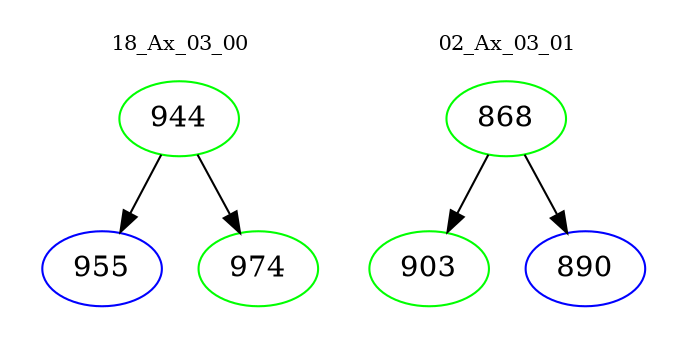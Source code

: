 digraph{
subgraph cluster_0 {
color = white
label = "18_Ax_03_00";
fontsize=10;
T0_944 [label="944", color="green"]
T0_944 -> T0_955 [color="black"]
T0_955 [label="955", color="blue"]
T0_944 -> T0_974 [color="black"]
T0_974 [label="974", color="green"]
}
subgraph cluster_1 {
color = white
label = "02_Ax_03_01";
fontsize=10;
T1_868 [label="868", color="green"]
T1_868 -> T1_903 [color="black"]
T1_903 [label="903", color="green"]
T1_868 -> T1_890 [color="black"]
T1_890 [label="890", color="blue"]
}
}
